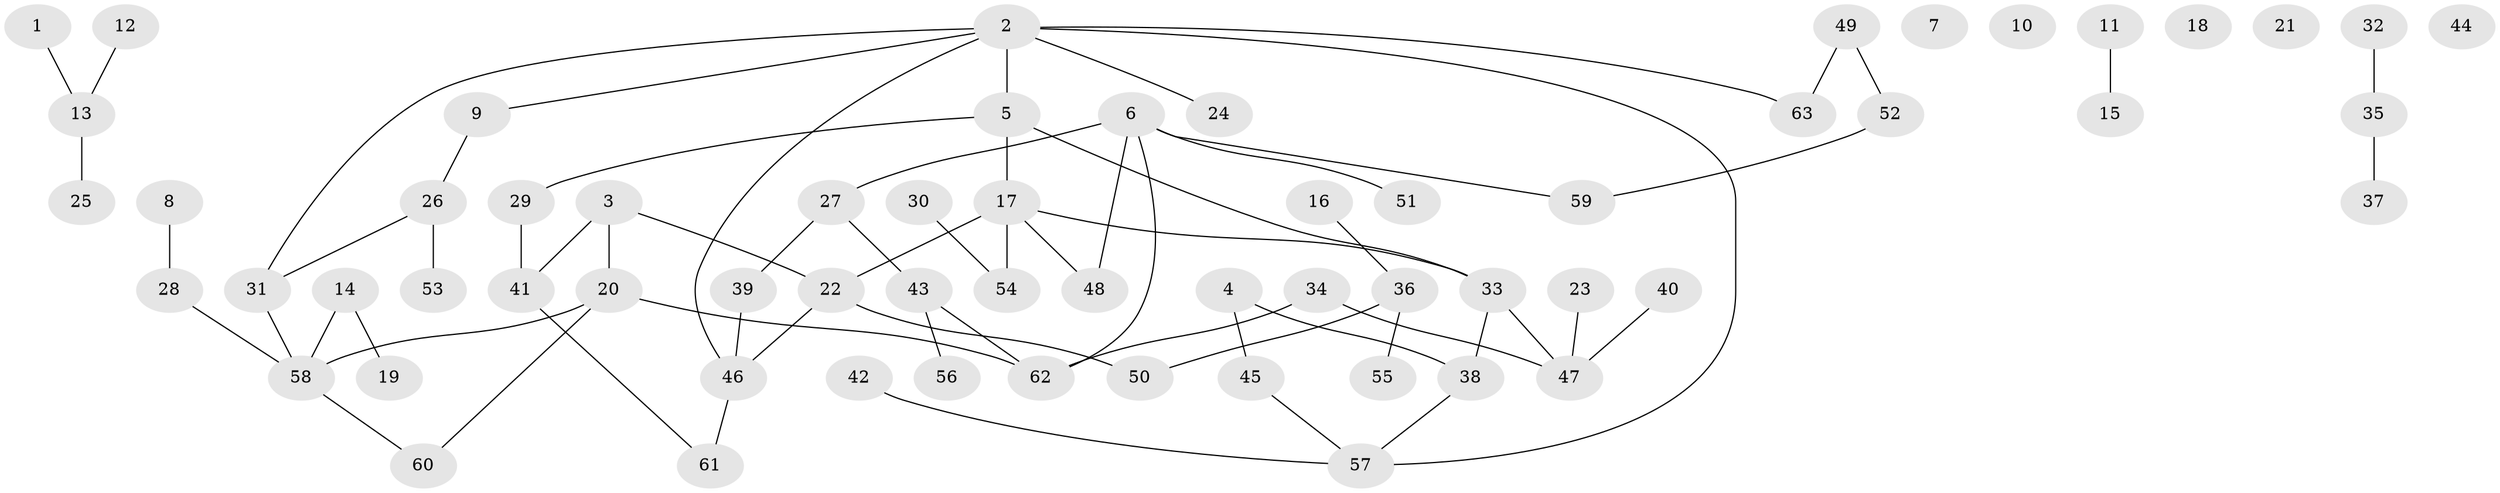 // coarse degree distribution, {0: 0.4444444444444444, 1: 0.16666666666666666, 2: 0.2222222222222222, 3: 0.1111111111111111, 5: 0.05555555555555555}
// Generated by graph-tools (version 1.1) at 2025/42/03/04/25 21:42:38]
// undirected, 63 vertices, 68 edges
graph export_dot {
graph [start="1"]
  node [color=gray90,style=filled];
  1;
  2;
  3;
  4;
  5;
  6;
  7;
  8;
  9;
  10;
  11;
  12;
  13;
  14;
  15;
  16;
  17;
  18;
  19;
  20;
  21;
  22;
  23;
  24;
  25;
  26;
  27;
  28;
  29;
  30;
  31;
  32;
  33;
  34;
  35;
  36;
  37;
  38;
  39;
  40;
  41;
  42;
  43;
  44;
  45;
  46;
  47;
  48;
  49;
  50;
  51;
  52;
  53;
  54;
  55;
  56;
  57;
  58;
  59;
  60;
  61;
  62;
  63;
  1 -- 13;
  2 -- 5;
  2 -- 9;
  2 -- 24;
  2 -- 31;
  2 -- 46;
  2 -- 57;
  2 -- 63;
  3 -- 20;
  3 -- 22;
  3 -- 41;
  4 -- 38;
  4 -- 45;
  5 -- 17;
  5 -- 29;
  5 -- 33;
  6 -- 27;
  6 -- 48;
  6 -- 51;
  6 -- 59;
  6 -- 62;
  8 -- 28;
  9 -- 26;
  11 -- 15;
  12 -- 13;
  13 -- 25;
  14 -- 19;
  14 -- 58;
  16 -- 36;
  17 -- 22;
  17 -- 33;
  17 -- 48;
  17 -- 54;
  20 -- 58;
  20 -- 60;
  20 -- 62;
  22 -- 46;
  22 -- 50;
  23 -- 47;
  26 -- 31;
  26 -- 53;
  27 -- 39;
  27 -- 43;
  28 -- 58;
  29 -- 41;
  30 -- 54;
  31 -- 58;
  32 -- 35;
  33 -- 38;
  33 -- 47;
  34 -- 47;
  34 -- 62;
  35 -- 37;
  36 -- 50;
  36 -- 55;
  38 -- 57;
  39 -- 46;
  40 -- 47;
  41 -- 61;
  42 -- 57;
  43 -- 56;
  43 -- 62;
  45 -- 57;
  46 -- 61;
  49 -- 52;
  49 -- 63;
  52 -- 59;
  58 -- 60;
}
